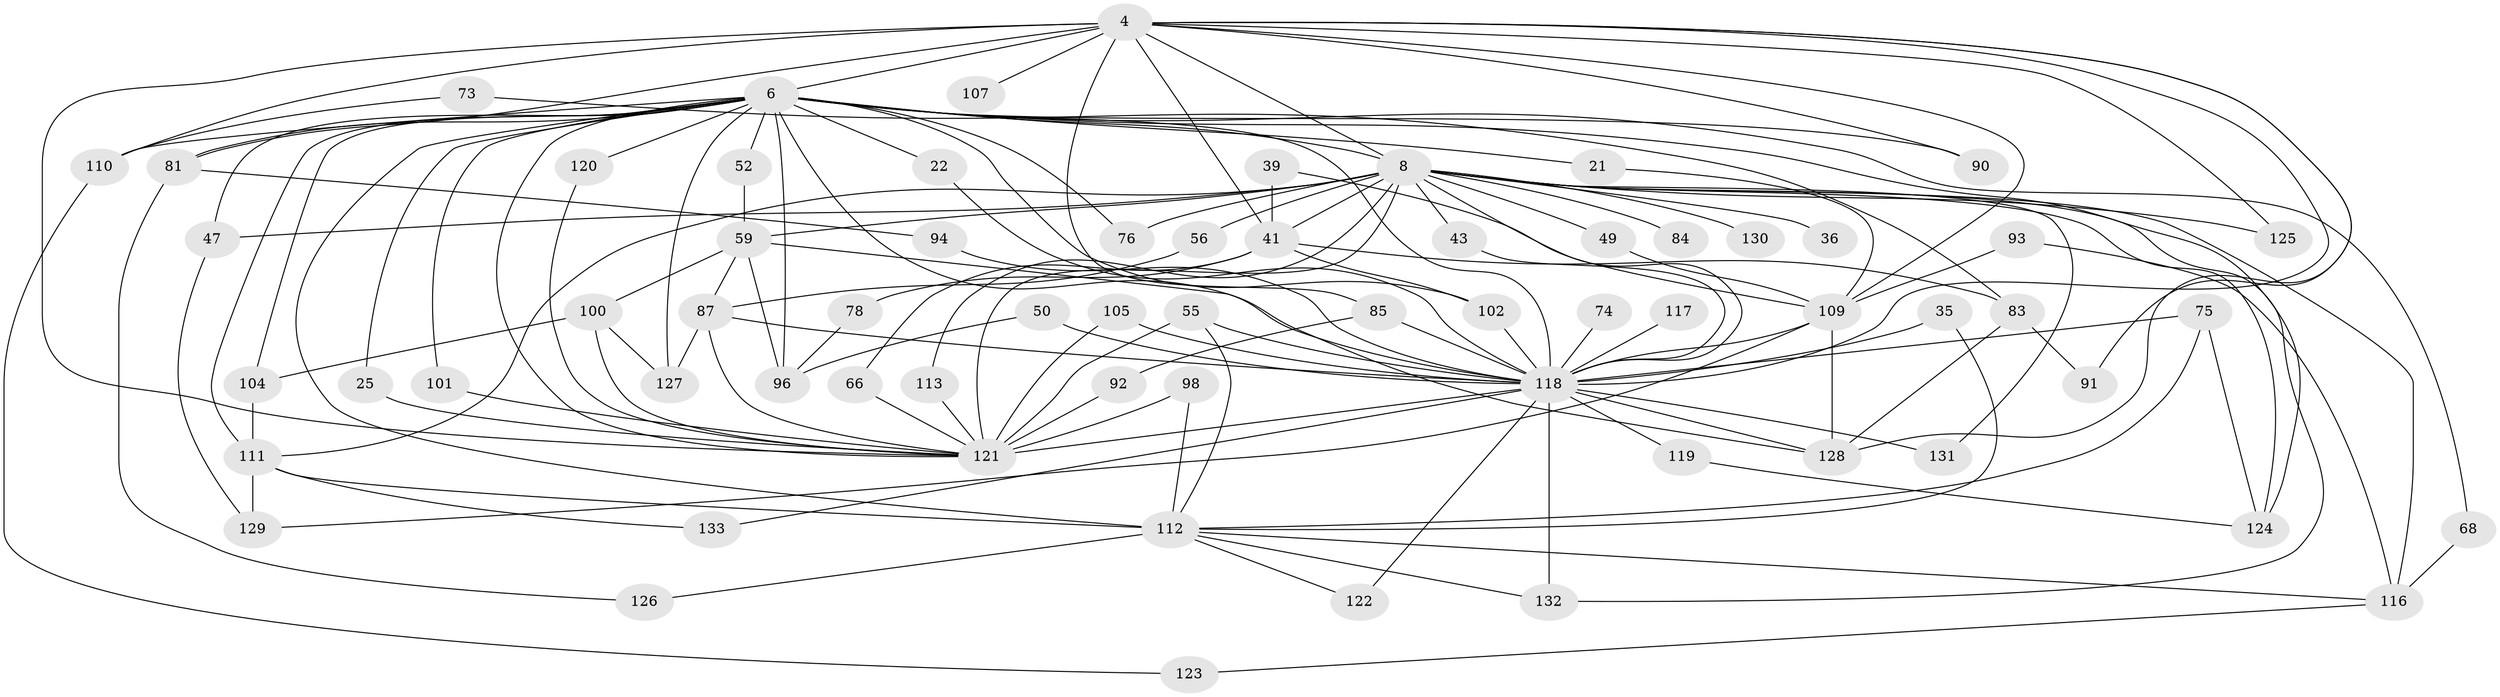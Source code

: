 // original degree distribution, {26: 0.015037593984962405, 18: 0.015037593984962405, 14: 0.007518796992481203, 17: 0.007518796992481203, 24: 0.007518796992481203, 32: 0.007518796992481203, 19: 0.007518796992481203, 25: 0.007518796992481203, 3: 0.18045112781954886, 6: 0.03007518796992481, 8: 0.007518796992481203, 5: 0.06015037593984962, 10: 0.007518796992481203, 12: 0.007518796992481203, 2: 0.5338345864661654, 4: 0.09022556390977443, 7: 0.007518796992481203}
// Generated by graph-tools (version 1.1) at 2025/43/03/09/25 04:43:11]
// undirected, 66 vertices, 136 edges
graph export_dot {
graph [start="1"]
  node [color=gray90,style=filled];
  4 [super="+2"];
  6 [super="+5"];
  8 [super="+7"];
  21;
  22;
  25;
  35;
  36;
  39;
  41 [super="+13"];
  43;
  47 [super="+34"];
  49;
  50;
  52;
  55 [super="+48"];
  56;
  59 [super="+26+45"];
  66;
  68;
  73;
  74;
  75;
  76;
  78;
  81 [super="+69"];
  83 [super="+72"];
  84;
  85 [super="+51"];
  87 [super="+12"];
  90;
  91;
  92;
  93;
  94;
  96 [super="+37"];
  98;
  100 [super="+88"];
  101;
  102 [super="+32"];
  104 [super="+31+42"];
  105;
  107;
  109 [super="+57+64+46"];
  110 [super="+71+80"];
  111 [super="+27"];
  112 [super="+95+33"];
  113;
  116 [super="+106"];
  117;
  118 [super="+63+82+58+108+9"];
  119;
  120;
  121 [super="+89+54"];
  122;
  123;
  124 [super="+97"];
  125;
  126;
  127 [super="+24"];
  128 [super="+79+115+70"];
  129 [super="+99"];
  130;
  131;
  132 [super="+114"];
  133;
  4 -- 6 [weight=4];
  4 -- 8 [weight=4];
  4 -- 91;
  4 -- 107 [weight=2];
  4 -- 110 [weight=3];
  4 -- 85 [weight=2];
  4 -- 90;
  4 -- 125;
  4 -- 81;
  4 -- 41;
  4 -- 109 [weight=2];
  4 -- 118 [weight=4];
  4 -- 128 [weight=2];
  4 -- 121 [weight=4];
  6 -- 8 [weight=4];
  6 -- 21;
  6 -- 22;
  6 -- 25;
  6 -- 76;
  6 -- 90;
  6 -- 96 [weight=2];
  6 -- 101;
  6 -- 102;
  6 -- 104 [weight=3];
  6 -- 112 [weight=5];
  6 -- 120;
  6 -- 127 [weight=2];
  6 -- 47;
  6 -- 128;
  6 -- 68;
  6 -- 81 [weight=2];
  6 -- 111;
  6 -- 52;
  6 -- 124 [weight=2];
  6 -- 121 [weight=7];
  6 -- 110;
  6 -- 118 [weight=7];
  8 -- 36 [weight=2];
  8 -- 47 [weight=2];
  8 -- 113;
  8 -- 125;
  8 -- 130 [weight=2];
  8 -- 131;
  8 -- 76;
  8 -- 84;
  8 -- 41 [weight=2];
  8 -- 43;
  8 -- 111 [weight=2];
  8 -- 49;
  8 -- 116 [weight=3];
  8 -- 56;
  8 -- 59;
  8 -- 124;
  8 -- 132;
  8 -- 118 [weight=5];
  8 -- 121 [weight=5];
  21 -- 109;
  22 -- 118;
  25 -- 121;
  35 -- 112;
  35 -- 118;
  39 -- 41;
  39 -- 109;
  41 -- 66;
  41 -- 78;
  41 -- 83 [weight=2];
  41 -- 102;
  43 -- 118;
  47 -- 129;
  49 -- 109;
  50 -- 96;
  50 -- 118;
  52 -- 59;
  55 -- 112;
  55 -- 118;
  55 -- 121;
  56 -- 87;
  59 -- 96;
  59 -- 118 [weight=2];
  59 -- 100;
  59 -- 87;
  66 -- 121;
  68 -- 116;
  73 -- 83;
  73 -- 110;
  74 -- 118;
  75 -- 124;
  75 -- 112;
  75 -- 118;
  78 -- 96;
  81 -- 94;
  81 -- 126;
  83 -- 91;
  83 -- 128;
  85 -- 92;
  85 -- 118 [weight=2];
  87 -- 127;
  87 -- 118 [weight=2];
  87 -- 121;
  92 -- 121;
  93 -- 109;
  93 -- 116;
  94 -- 118;
  98 -- 112;
  98 -- 121;
  100 -- 127;
  100 -- 104;
  100 -- 121;
  101 -- 121;
  102 -- 118;
  104 -- 111;
  105 -- 118;
  105 -- 121;
  109 -- 129;
  109 -- 118 [weight=7];
  109 -- 128 [weight=2];
  110 -- 123;
  111 -- 133;
  111 -- 112;
  111 -- 129;
  112 -- 122;
  112 -- 132;
  112 -- 126;
  112 -- 116 [weight=2];
  113 -- 121;
  116 -- 123;
  117 -- 118 [weight=2];
  118 -- 131;
  118 -- 132 [weight=3];
  118 -- 133;
  118 -- 119;
  118 -- 121 [weight=10];
  118 -- 122;
  118 -- 128 [weight=2];
  119 -- 124;
  120 -- 121;
}
